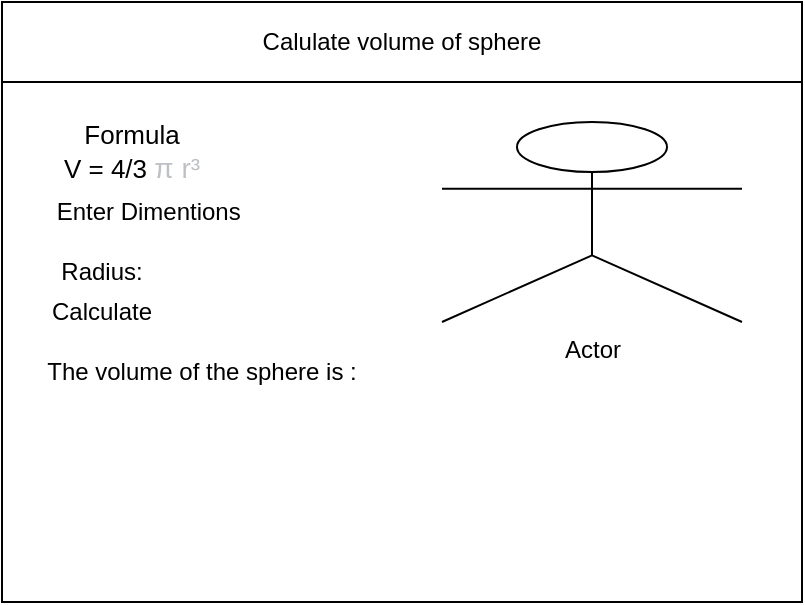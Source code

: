 <mxfile>
    <diagram id="pIaEtrtLPv3HG8r1JEND" name="Page-1">
        <mxGraphModel dx="899" dy="644" grid="1" gridSize="10" guides="1" tooltips="1" connect="1" arrows="1" fold="1" page="1" pageScale="1" pageWidth="850" pageHeight="1100" math="0" shadow="0">
            <root>
                <mxCell id="0"/>
                <mxCell id="1" parent="0"/>
                <mxCell id="2" value="" style="rounded=0;whiteSpace=wrap;html=1;" parent="1" vertex="1">
                    <mxGeometry x="80" y="80" width="400" height="300" as="geometry"/>
                </mxCell>
                <mxCell id="3" value="Calulate volume of sphere" style="rounded=0;whiteSpace=wrap;html=1;" parent="1" vertex="1">
                    <mxGeometry x="80" y="80" width="400" height="40" as="geometry"/>
                </mxCell>
                <mxCell id="6" value="&lt;span style=&quot;font-size: 13px ; text-align: left&quot;&gt;Formula&lt;/span&gt;&lt;br style=&quot;font-size: 13px ; text-align: left&quot;&gt;&lt;span style=&quot;font-size: 13px ; text-align: left&quot;&gt;V = 4/3&amp;nbsp;&lt;/span&gt;&lt;span style=&quot;text-align: left ; color: rgb(189 , 193 , 198) ; font-family: &amp;#34;arial&amp;#34; , sans-serif ; font-size: 14px&quot;&gt;π r&lt;/span&gt;&lt;font color=&quot;#bdc1c6&quot; face=&quot;arial, sans-serif&quot; style=&quot;font-size: 13px ; text-align: left&quot;&gt;&lt;span style=&quot;font-size: 14px&quot;&gt;³&lt;/span&gt;&lt;/font&gt;" style="text;html=1;strokeColor=none;fillColor=none;align=center;verticalAlign=middle;whiteSpace=wrap;rounded=0;" vertex="1" parent="1">
                    <mxGeometry x="100" y="140" width="90" height="30" as="geometry"/>
                </mxCell>
                <mxCell id="10" value="Enter Dimentions&amp;nbsp;" style="text;html=1;strokeColor=none;fillColor=none;align=center;verticalAlign=middle;whiteSpace=wrap;rounded=0;" vertex="1" parent="1">
                    <mxGeometry x="100" y="170" width="110" height="30" as="geometry"/>
                </mxCell>
                <mxCell id="14" value="Radius:" style="text;html=1;strokeColor=none;fillColor=none;align=center;verticalAlign=middle;whiteSpace=wrap;rounded=0;" vertex="1" parent="1">
                    <mxGeometry x="100" y="200" width="60" height="30" as="geometry"/>
                </mxCell>
                <mxCell id="15" value="Calculate" style="text;html=1;strokeColor=none;fillColor=none;align=center;verticalAlign=middle;whiteSpace=wrap;rounded=0;" vertex="1" parent="1">
                    <mxGeometry x="100" y="220" width="60" height="30" as="geometry"/>
                </mxCell>
                <mxCell id="17" value="The volume of the sphere is :" style="text;html=1;strokeColor=none;fillColor=none;align=center;verticalAlign=middle;whiteSpace=wrap;rounded=0;" vertex="1" parent="1">
                    <mxGeometry x="100" y="250" width="160" height="30" as="geometry"/>
                </mxCell>
                <mxCell id="18" value="Actor" style="shape=umlActor;verticalLabelPosition=bottom;verticalAlign=top;html=1;outlineConnect=0;" vertex="1" parent="1">
                    <mxGeometry x="300" y="140" width="150" height="100" as="geometry"/>
                </mxCell>
            </root>
        </mxGraphModel>
    </diagram>
</mxfile>